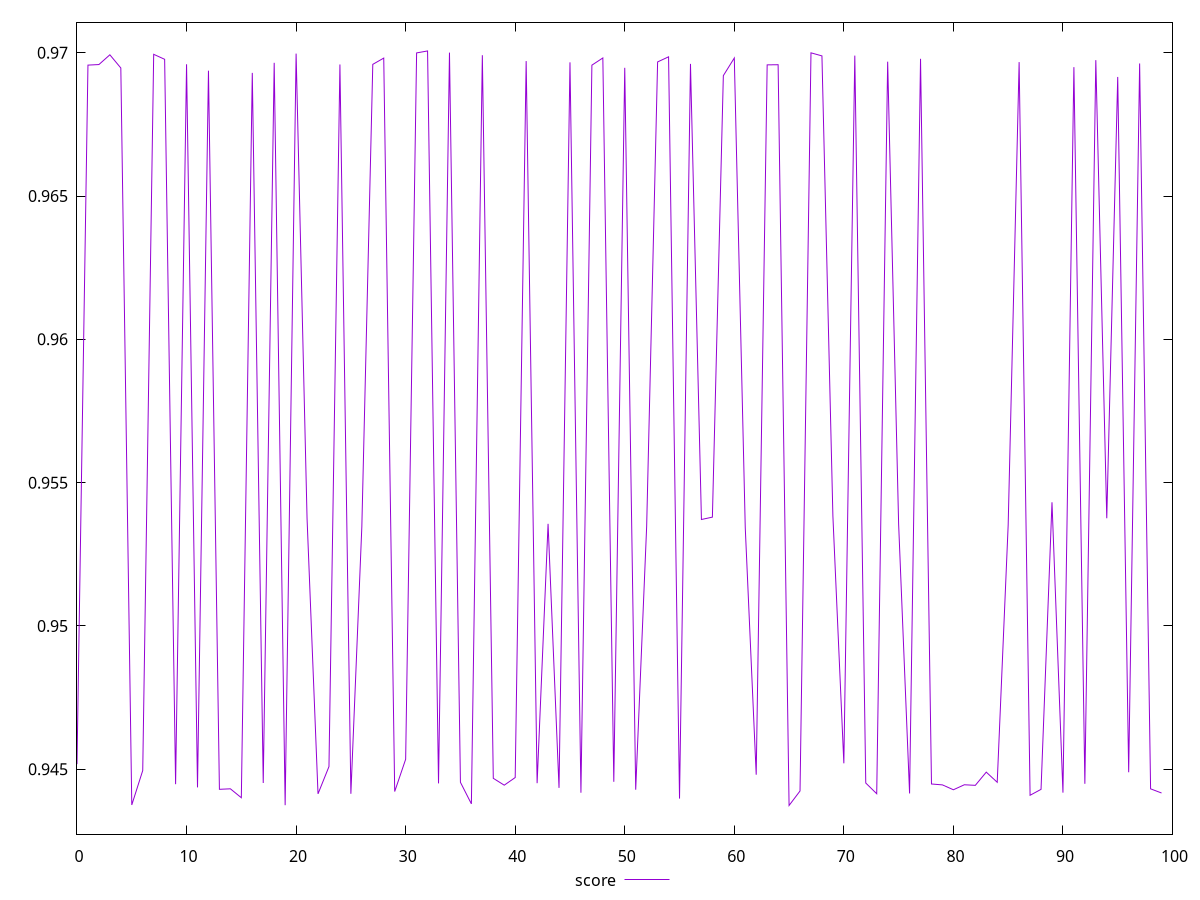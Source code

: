 reset
set terminal svg size 640, 490 enhanced background rgb 'white'
set output "reprap/first-contentful-paint/samples/pages+cached+noadtech/score/values.svg"

$score <<EOF
0 0.9451769684034028
1 0.9695687540216038
2 0.9695883856201646
3 0.969928350361262
4 0.9694682353411068
5 0.9437528779785962
6 0.9449550597540164
7 0.9699456164510587
8 0.9697715739310712
9 0.9444770320445832
10 0.9695983783960074
11 0.9443661595729884
12 0.9693743775418194
13 0.9442983876544817
14 0.9443163499902134
15 0.9440051897935764
16 0.9692977665999107
17 0.9445178816588511
18 0.9696500370402179
19 0.9437436935869037
20 0.9699705302001311
21 0.9537484758233128
22 0.9441402040116846
23 0.9450918694740871
24 0.9695913926775424
25 0.944142943556374
26 0.9534561348623277
27 0.9695951737357786
28 0.969813617482891
29 0.9442208015890745
30 0.9453467481889244
31 0.9699944845082327
32 0.9700626996635401
33 0.9445055589160469
34 0.9700055869865831
35 0.9445436943378895
36 0.9437911226991289
37 0.9699146544910808
38 0.9446821780032246
39 0.9444430675057447
40 0.94470940859186
41 0.9697091294733653
42 0.9445129905280736
43 0.9535622045670739
44 0.9443482457220076
45 0.9696651406934633
46 0.9441800080039573
47 0.9695669525495401
48 0.9698181333548404
49 0.9445607188067423
50 0.9694748421361541
51 0.9442849202218397
52 0.9534735533333585
53 0.9696797362948142
54 0.9698581658066622
55 0.9439748960397555
56 0.9696111948647314
57 0.9537132442962031
58 0.9537961857098944
59 0.9692014306051635
60 0.969816448913778
61 0.9534325244580366
62 0.9448086311075554
63 0.9695770399099327
64 0.9695825330142331
65 0.943734639643558
66 0.9442401174444243
67 0.9699971800477205
68 0.9698903102763937
69 0.9538341710492616
70 0.9452063520944166
71 0.9698994520228981
72 0.9445182007785095
73 0.9441446957779311
74 0.9696894222591435
75 0.9535578904847936
76 0.9441537636681641
77 0.9697896689286242
78 0.9444842769446951
79 0.9444530652301419
80 0.9442828310661908
81 0.9444574120238559
82 0.9444368819490453
83 0.9448979036375883
84 0.9445434990108548
85 0.95352110548021
86 0.969673355768867
87 0.9440905256095669
88 0.9442971800365805
89 0.954315100985885
90 0.9441824915300776
91 0.9694978684755599
92 0.9444914431215234
93 0.969741914627255
94 0.953756135253684
95 0.9691560065065353
96 0.9448946602536108
97 0.9696248895233918
98 0.9443151491251165
99 0.9441699490668125
EOF

set key outside below
set yrange [0.942734639643558:0.9710626996635401]

plot \
  $score title "score" with line, \


reset